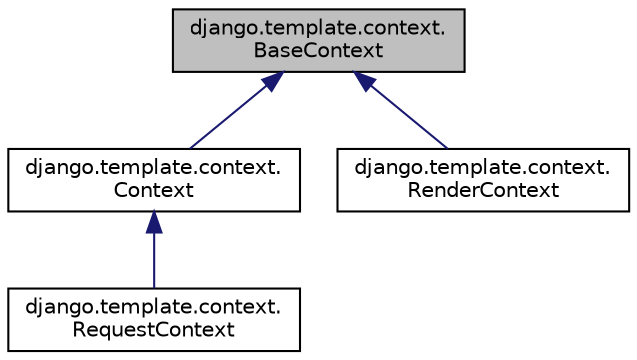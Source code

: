 digraph "django.template.context.BaseContext"
{
 // LATEX_PDF_SIZE
  edge [fontname="Helvetica",fontsize="10",labelfontname="Helvetica",labelfontsize="10"];
  node [fontname="Helvetica",fontsize="10",shape=record];
  Node1 [label="django.template.context.\lBaseContext",height=0.2,width=0.4,color="black", fillcolor="grey75", style="filled", fontcolor="black",tooltip=" "];
  Node1 -> Node2 [dir="back",color="midnightblue",fontsize="10",style="solid"];
  Node2 [label="django.template.context.\lContext",height=0.2,width=0.4,color="black", fillcolor="white", style="filled",URL="$classdjango_1_1template_1_1context_1_1_context.html",tooltip=" "];
  Node2 -> Node3 [dir="back",color="midnightblue",fontsize="10",style="solid"];
  Node3 [label="django.template.context.\lRequestContext",height=0.2,width=0.4,color="black", fillcolor="white", style="filled",URL="$classdjango_1_1template_1_1context_1_1_request_context.html",tooltip=" "];
  Node1 -> Node4 [dir="back",color="midnightblue",fontsize="10",style="solid"];
  Node4 [label="django.template.context.\lRenderContext",height=0.2,width=0.4,color="black", fillcolor="white", style="filled",URL="$classdjango_1_1template_1_1context_1_1_render_context.html",tooltip=" "];
}

